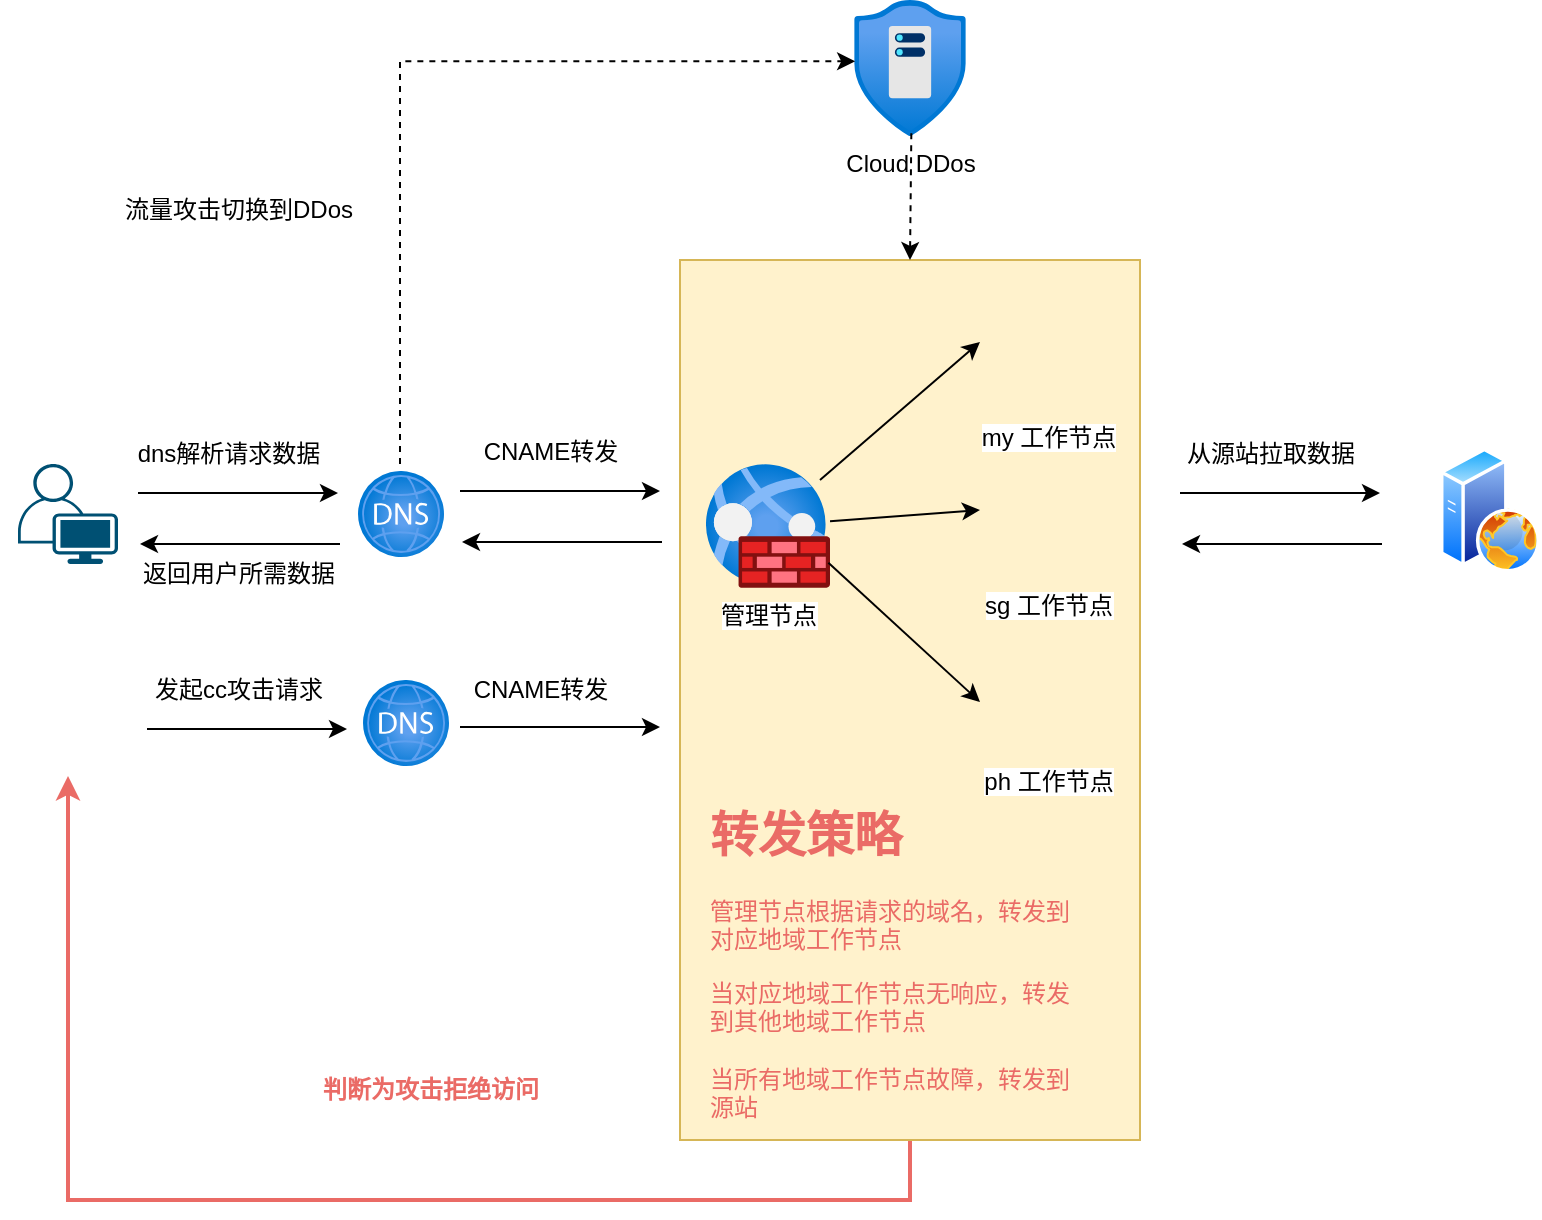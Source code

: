 <mxfile version="20.6.0" type="github">
  <diagram id="-X5GwTXH2f5F1lh-Zvcs" name="第 1 页">
    <mxGraphModel dx="1186" dy="687" grid="1" gridSize="10" guides="1" tooltips="1" connect="1" arrows="1" fold="1" page="1" pageScale="1" pageWidth="827" pageHeight="1169" math="0" shadow="0">
      <root>
        <mxCell id="0" />
        <mxCell id="1" parent="0" />
        <mxCell id="9aRJpanTBHcKRkpmwDhF-50" style="edgeStyle=orthogonalEdgeStyle;rounded=0;orthogonalLoop=1;jettySize=auto;html=1;exitX=0.5;exitY=1;exitDx=0;exitDy=0;entryX=0.5;entryY=1;entryDx=0;entryDy=0;fontColor=#EA6B66;labelBackgroundColor=#EA6B66;labelBorderColor=#EA6B66;strokeColor=#EA6B66;shadow=0;sketch=0;strokeWidth=2;" edge="1" parent="1" source="9aRJpanTBHcKRkpmwDhF-49" target="9aRJpanTBHcKRkpmwDhF-5">
          <mxGeometry relative="1" as="geometry">
            <Array as="points">
              <mxPoint x="485" y="620" />
              <mxPoint x="64" y="620" />
            </Array>
          </mxGeometry>
        </mxCell>
        <mxCell id="9aRJpanTBHcKRkpmwDhF-49" value="" style="rounded=0;whiteSpace=wrap;html=1;fillColor=#fff2cc;strokeColor=#d6b656;" vertex="1" parent="1">
          <mxGeometry x="370" y="150" width="230" height="440" as="geometry" />
        </mxCell>
        <mxCell id="9aRJpanTBHcKRkpmwDhF-2" value="" style="endArrow=classic;html=1;rounded=0;" edge="1" parent="1">
          <mxGeometry width="50" height="50" relative="1" as="geometry">
            <mxPoint x="99" y="266.5" as="sourcePoint" />
            <mxPoint x="199" y="266.5" as="targetPoint" />
            <Array as="points">
              <mxPoint x="179" y="266.5" />
            </Array>
          </mxGeometry>
        </mxCell>
        <mxCell id="9aRJpanTBHcKRkpmwDhF-3" value="" style="endArrow=classic;html=1;rounded=0;" edge="1" parent="1">
          <mxGeometry width="50" height="50" relative="1" as="geometry">
            <mxPoint x="200" y="292" as="sourcePoint" />
            <mxPoint x="100" y="292" as="targetPoint" />
            <Array as="points">
              <mxPoint x="200" y="292" />
            </Array>
          </mxGeometry>
        </mxCell>
        <mxCell id="9aRJpanTBHcKRkpmwDhF-5" value="" style="shape=image;html=1;verticalAlign=top;verticalLabelPosition=bottom;labelBackgroundColor=#ffffff;imageAspect=0;aspect=fixed;image=https://cdn0.iconfinder.com/data/icons/software-engineering-and-video-gaming/512/77_hacker_user_gammer_programmer-128.png" vertex="1" parent="1">
          <mxGeometry x="30" y="340" width="68" height="68" as="geometry" />
        </mxCell>
        <mxCell id="9aRJpanTBHcKRkpmwDhF-7" value="" style="points=[[0.35,0,0],[0.98,0.51,0],[1,0.71,0],[0.67,1,0],[0,0.795,0],[0,0.65,0]];verticalLabelPosition=bottom;sketch=0;html=1;verticalAlign=top;aspect=fixed;align=center;pointerEvents=1;shape=mxgraph.cisco19.user;fillColor=#005073;strokeColor=none;" vertex="1" parent="1">
          <mxGeometry x="39" y="252" width="50" height="50" as="geometry" />
        </mxCell>
        <mxCell id="9aRJpanTBHcKRkpmwDhF-8" value="dns解析请求数据" style="text;html=1;align=center;verticalAlign=middle;resizable=0;points=[];autosize=1;strokeColor=none;fillColor=none;" vertex="1" parent="1">
          <mxGeometry x="89" y="232" width="110" height="30" as="geometry" />
        </mxCell>
        <mxCell id="9aRJpanTBHcKRkpmwDhF-9" value="返回用户所需数据" style="text;html=1;align=center;verticalAlign=middle;resizable=0;points=[];autosize=1;strokeColor=none;fillColor=none;" vertex="1" parent="1">
          <mxGeometry x="89" y="292" width="120" height="30" as="geometry" />
        </mxCell>
        <mxCell id="9aRJpanTBHcKRkpmwDhF-10" value="" style="aspect=fixed;html=1;points=[];align=center;image;fontSize=12;image=img/lib/azure2/networking/DNS_Zones.svg;" vertex="1" parent="1">
          <mxGeometry x="209" y="255.5" width="43" height="43" as="geometry" />
        </mxCell>
        <mxCell id="9aRJpanTBHcKRkpmwDhF-11" value="" style="endArrow=classic;html=1;rounded=0;" edge="1" parent="1">
          <mxGeometry width="50" height="50" relative="1" as="geometry">
            <mxPoint x="260" y="265.5" as="sourcePoint" />
            <mxPoint x="360" y="265.5" as="targetPoint" />
            <Array as="points">
              <mxPoint x="340" y="265.5" />
            </Array>
          </mxGeometry>
        </mxCell>
        <mxCell id="9aRJpanTBHcKRkpmwDhF-12" value="" style="endArrow=classic;html=1;rounded=0;" edge="1" parent="1">
          <mxGeometry width="50" height="50" relative="1" as="geometry">
            <mxPoint x="361" y="291" as="sourcePoint" />
            <mxPoint x="261" y="291" as="targetPoint" />
            <Array as="points">
              <mxPoint x="361" y="291" />
            </Array>
          </mxGeometry>
        </mxCell>
        <mxCell id="9aRJpanTBHcKRkpmwDhF-13" value="CNAME转发" style="text;html=1;align=center;verticalAlign=middle;resizable=0;points=[];autosize=1;strokeColor=none;fillColor=none;" vertex="1" parent="1">
          <mxGeometry x="260" y="231" width="90" height="30" as="geometry" />
        </mxCell>
        <mxCell id="9aRJpanTBHcKRkpmwDhF-15" value="管理节点" style="aspect=fixed;html=1;points=[];align=center;image;fontSize=12;image=img/lib/azure2/networking/Web_Application_Firewall_Policies_WAF.svg;" vertex="1" parent="1">
          <mxGeometry x="383" y="252" width="62" height="62" as="geometry" />
        </mxCell>
        <mxCell id="9aRJpanTBHcKRkpmwDhF-18" value="Cloud DDos" style="aspect=fixed;html=1;points=[];align=center;image;fontSize=12;image=img/lib/azure2/networking/DDoS_Protection_Plans.svg;" vertex="1" parent="1">
          <mxGeometry x="457" y="20" width="56.0" height="68" as="geometry" />
        </mxCell>
        <mxCell id="9aRJpanTBHcKRkpmwDhF-19" value="my 工作节点" style="shape=image;html=1;verticalAlign=top;verticalLabelPosition=bottom;labelBackgroundColor=#ffffff;imageAspect=0;aspect=fixed;image=https://cdn2.iconfinder.com/data/icons/whcompare-servers-web-hosting/50/ddos-protection-128.png" vertex="1" parent="1">
          <mxGeometry x="520" y="157" width="68" height="68" as="geometry" />
        </mxCell>
        <mxCell id="9aRJpanTBHcKRkpmwDhF-20" value="sg 工作节点" style="shape=image;html=1;verticalAlign=top;verticalLabelPosition=bottom;labelBackgroundColor=#ffffff;imageAspect=0;aspect=fixed;image=https://cdn2.iconfinder.com/data/icons/whcompare-servers-web-hosting/50/ddos-protection-128.png" vertex="1" parent="1">
          <mxGeometry x="520" y="241" width="68" height="68" as="geometry" />
        </mxCell>
        <mxCell id="9aRJpanTBHcKRkpmwDhF-21" value="ph 工作节点" style="shape=image;html=1;verticalAlign=top;verticalLabelPosition=bottom;labelBackgroundColor=#ffffff;imageAspect=0;aspect=fixed;image=https://cdn2.iconfinder.com/data/icons/whcompare-servers-web-hosting/50/ddos-protection-128.png" vertex="1" parent="1">
          <mxGeometry x="520" y="329" width="68" height="68" as="geometry" />
        </mxCell>
        <mxCell id="9aRJpanTBHcKRkpmwDhF-24" value="" style="endArrow=classic;html=1;rounded=0;entryX=0;entryY=0.5;entryDx=0;entryDy=0;" edge="1" parent="1" target="9aRJpanTBHcKRkpmwDhF-19">
          <mxGeometry width="50" height="50" relative="1" as="geometry">
            <mxPoint x="440" y="260" as="sourcePoint" />
            <mxPoint x="410" y="392" as="targetPoint" />
            <Array as="points" />
          </mxGeometry>
        </mxCell>
        <mxCell id="9aRJpanTBHcKRkpmwDhF-25" value="" style="endArrow=classic;html=1;rounded=0;entryX=0;entryY=0.5;entryDx=0;entryDy=0;" edge="1" parent="1" source="9aRJpanTBHcKRkpmwDhF-15" target="9aRJpanTBHcKRkpmwDhF-20">
          <mxGeometry width="50" height="50" relative="1" as="geometry">
            <mxPoint x="450" y="360" as="sourcePoint" />
            <mxPoint x="570" y="204" as="targetPoint" />
            <Array as="points" />
          </mxGeometry>
        </mxCell>
        <mxCell id="9aRJpanTBHcKRkpmwDhF-26" value="" style="endArrow=classic;html=1;rounded=0;exitX=0.987;exitY=0.796;exitDx=0;exitDy=0;exitPerimeter=0;" edge="1" parent="1" source="9aRJpanTBHcKRkpmwDhF-15">
          <mxGeometry width="50" height="50" relative="1" as="geometry">
            <mxPoint x="490" y="272" as="sourcePoint" />
            <mxPoint x="520" y="371" as="targetPoint" />
            <Array as="points" />
          </mxGeometry>
        </mxCell>
        <mxCell id="9aRJpanTBHcKRkpmwDhF-27" value="" style="endArrow=classic;html=1;rounded=0;" edge="1" parent="1">
          <mxGeometry width="50" height="50" relative="1" as="geometry">
            <mxPoint x="620" y="266.5" as="sourcePoint" />
            <mxPoint x="720" y="266.5" as="targetPoint" />
            <Array as="points">
              <mxPoint x="700" y="266.5" />
            </Array>
          </mxGeometry>
        </mxCell>
        <mxCell id="9aRJpanTBHcKRkpmwDhF-28" value="" style="endArrow=classic;html=1;rounded=0;" edge="1" parent="1">
          <mxGeometry width="50" height="50" relative="1" as="geometry">
            <mxPoint x="721" y="292" as="sourcePoint" />
            <mxPoint x="621" y="292" as="targetPoint" />
            <Array as="points">
              <mxPoint x="721" y="292" />
            </Array>
          </mxGeometry>
        </mxCell>
        <mxCell id="9aRJpanTBHcKRkpmwDhF-29" value="从源站拉取数据" style="text;html=1;align=center;verticalAlign=middle;resizable=0;points=[];autosize=1;strokeColor=none;fillColor=none;" vertex="1" parent="1">
          <mxGeometry x="610" y="232" width="110" height="30" as="geometry" />
        </mxCell>
        <mxCell id="9aRJpanTBHcKRkpmwDhF-31" value="" style="aspect=fixed;perimeter=ellipsePerimeter;html=1;align=center;shadow=0;dashed=0;spacingTop=3;image;image=img/lib/active_directory/web_server.svg;" vertex="1" parent="1">
          <mxGeometry x="750" y="243.75" width="50" height="62.5" as="geometry" />
        </mxCell>
        <mxCell id="9aRJpanTBHcKRkpmwDhF-37" value="" style="edgeStyle=elbowEdgeStyle;elbow=horizontal;endArrow=classic;html=1;rounded=0;dashed=1;entryX=0.01;entryY=0.451;entryDx=0;entryDy=0;entryPerimeter=0;" edge="1" parent="1" target="9aRJpanTBHcKRkpmwDhF-18">
          <mxGeometry width="50" height="50" relative="1" as="geometry">
            <mxPoint x="230" y="252" as="sourcePoint" />
            <mxPoint x="280" y="202" as="targetPoint" />
            <Array as="points">
              <mxPoint x="230" y="222" />
            </Array>
          </mxGeometry>
        </mxCell>
        <mxCell id="9aRJpanTBHcKRkpmwDhF-38" value="" style="endArrow=classic;html=1;rounded=0;dashed=1;entryX=0.5;entryY=0;entryDx=0;entryDy=0;exitX=0.512;exitY=0.979;exitDx=0;exitDy=0;exitPerimeter=0;" edge="1" parent="1" source="9aRJpanTBHcKRkpmwDhF-18" target="9aRJpanTBHcKRkpmwDhF-49">
          <mxGeometry width="50" height="50" relative="1" as="geometry">
            <mxPoint x="403.5" y="88" as="sourcePoint" />
            <mxPoint x="403.5" y="238" as="targetPoint" />
            <Array as="points" />
          </mxGeometry>
        </mxCell>
        <mxCell id="9aRJpanTBHcKRkpmwDhF-40" value="流量攻击切换到DDos" style="text;html=1;align=center;verticalAlign=middle;resizable=0;points=[];autosize=1;strokeColor=none;fillColor=none;" vertex="1" parent="1">
          <mxGeometry x="79" y="110" width="140" height="30" as="geometry" />
        </mxCell>
        <mxCell id="9aRJpanTBHcKRkpmwDhF-41" value="" style="endArrow=classic;html=1;rounded=0;" edge="1" parent="1">
          <mxGeometry width="50" height="50" relative="1" as="geometry">
            <mxPoint x="103.5" y="384.5" as="sourcePoint" />
            <mxPoint x="203.5" y="384.5" as="targetPoint" />
            <Array as="points">
              <mxPoint x="183.5" y="384.5" />
            </Array>
          </mxGeometry>
        </mxCell>
        <mxCell id="9aRJpanTBHcKRkpmwDhF-43" value="发起cc攻击请求" style="text;html=1;align=center;verticalAlign=middle;resizable=0;points=[];autosize=1;strokeColor=none;fillColor=none;" vertex="1" parent="1">
          <mxGeometry x="93.5" y="350" width="110" height="30" as="geometry" />
        </mxCell>
        <mxCell id="9aRJpanTBHcKRkpmwDhF-44" value="" style="aspect=fixed;html=1;points=[];align=center;image;fontSize=12;image=img/lib/azure2/networking/DNS_Zones.svg;" vertex="1" parent="1">
          <mxGeometry x="211.5" y="360" width="43" height="43" as="geometry" />
        </mxCell>
        <mxCell id="9aRJpanTBHcKRkpmwDhF-45" value="" style="endArrow=classic;html=1;rounded=0;" edge="1" parent="1">
          <mxGeometry width="50" height="50" relative="1" as="geometry">
            <mxPoint x="260" y="383.5" as="sourcePoint" />
            <mxPoint x="360" y="383.5" as="targetPoint" />
            <Array as="points">
              <mxPoint x="340" y="383.5" />
            </Array>
          </mxGeometry>
        </mxCell>
        <mxCell id="9aRJpanTBHcKRkpmwDhF-47" value="CNAME转发" style="text;html=1;align=center;verticalAlign=middle;resizable=0;points=[];autosize=1;strokeColor=none;fillColor=none;" vertex="1" parent="1">
          <mxGeometry x="254.5" y="350" width="90" height="30" as="geometry" />
        </mxCell>
        <mxCell id="9aRJpanTBHcKRkpmwDhF-52" value="判断为攻击拒绝访问" style="text;html=1;align=center;verticalAlign=middle;resizable=0;points=[];autosize=1;strokeColor=none;fillColor=none;fontColor=#EA6B66;fontStyle=1" vertex="1" parent="1">
          <mxGeometry x="180" y="550" width="130" height="30" as="geometry" />
        </mxCell>
        <mxCell id="9aRJpanTBHcKRkpmwDhF-62" value="&lt;h1&gt;转发策略&lt;/h1&gt;&lt;p&gt;管理节点根据请求的域名，转发到对应地域工作节点&lt;/p&gt;当对应地域工作节点无响应，转发到其他地域工作节点&lt;br&gt;&lt;br&gt;当所有地域工作节点故障，转发到源站" style="text;html=1;strokeColor=none;fillColor=none;spacing=5;spacingTop=-20;whiteSpace=wrap;overflow=hidden;rounded=0;fontColor=#EA6B66;" vertex="1" parent="1">
          <mxGeometry x="380" y="418" width="190" height="162" as="geometry" />
        </mxCell>
      </root>
    </mxGraphModel>
  </diagram>
</mxfile>
